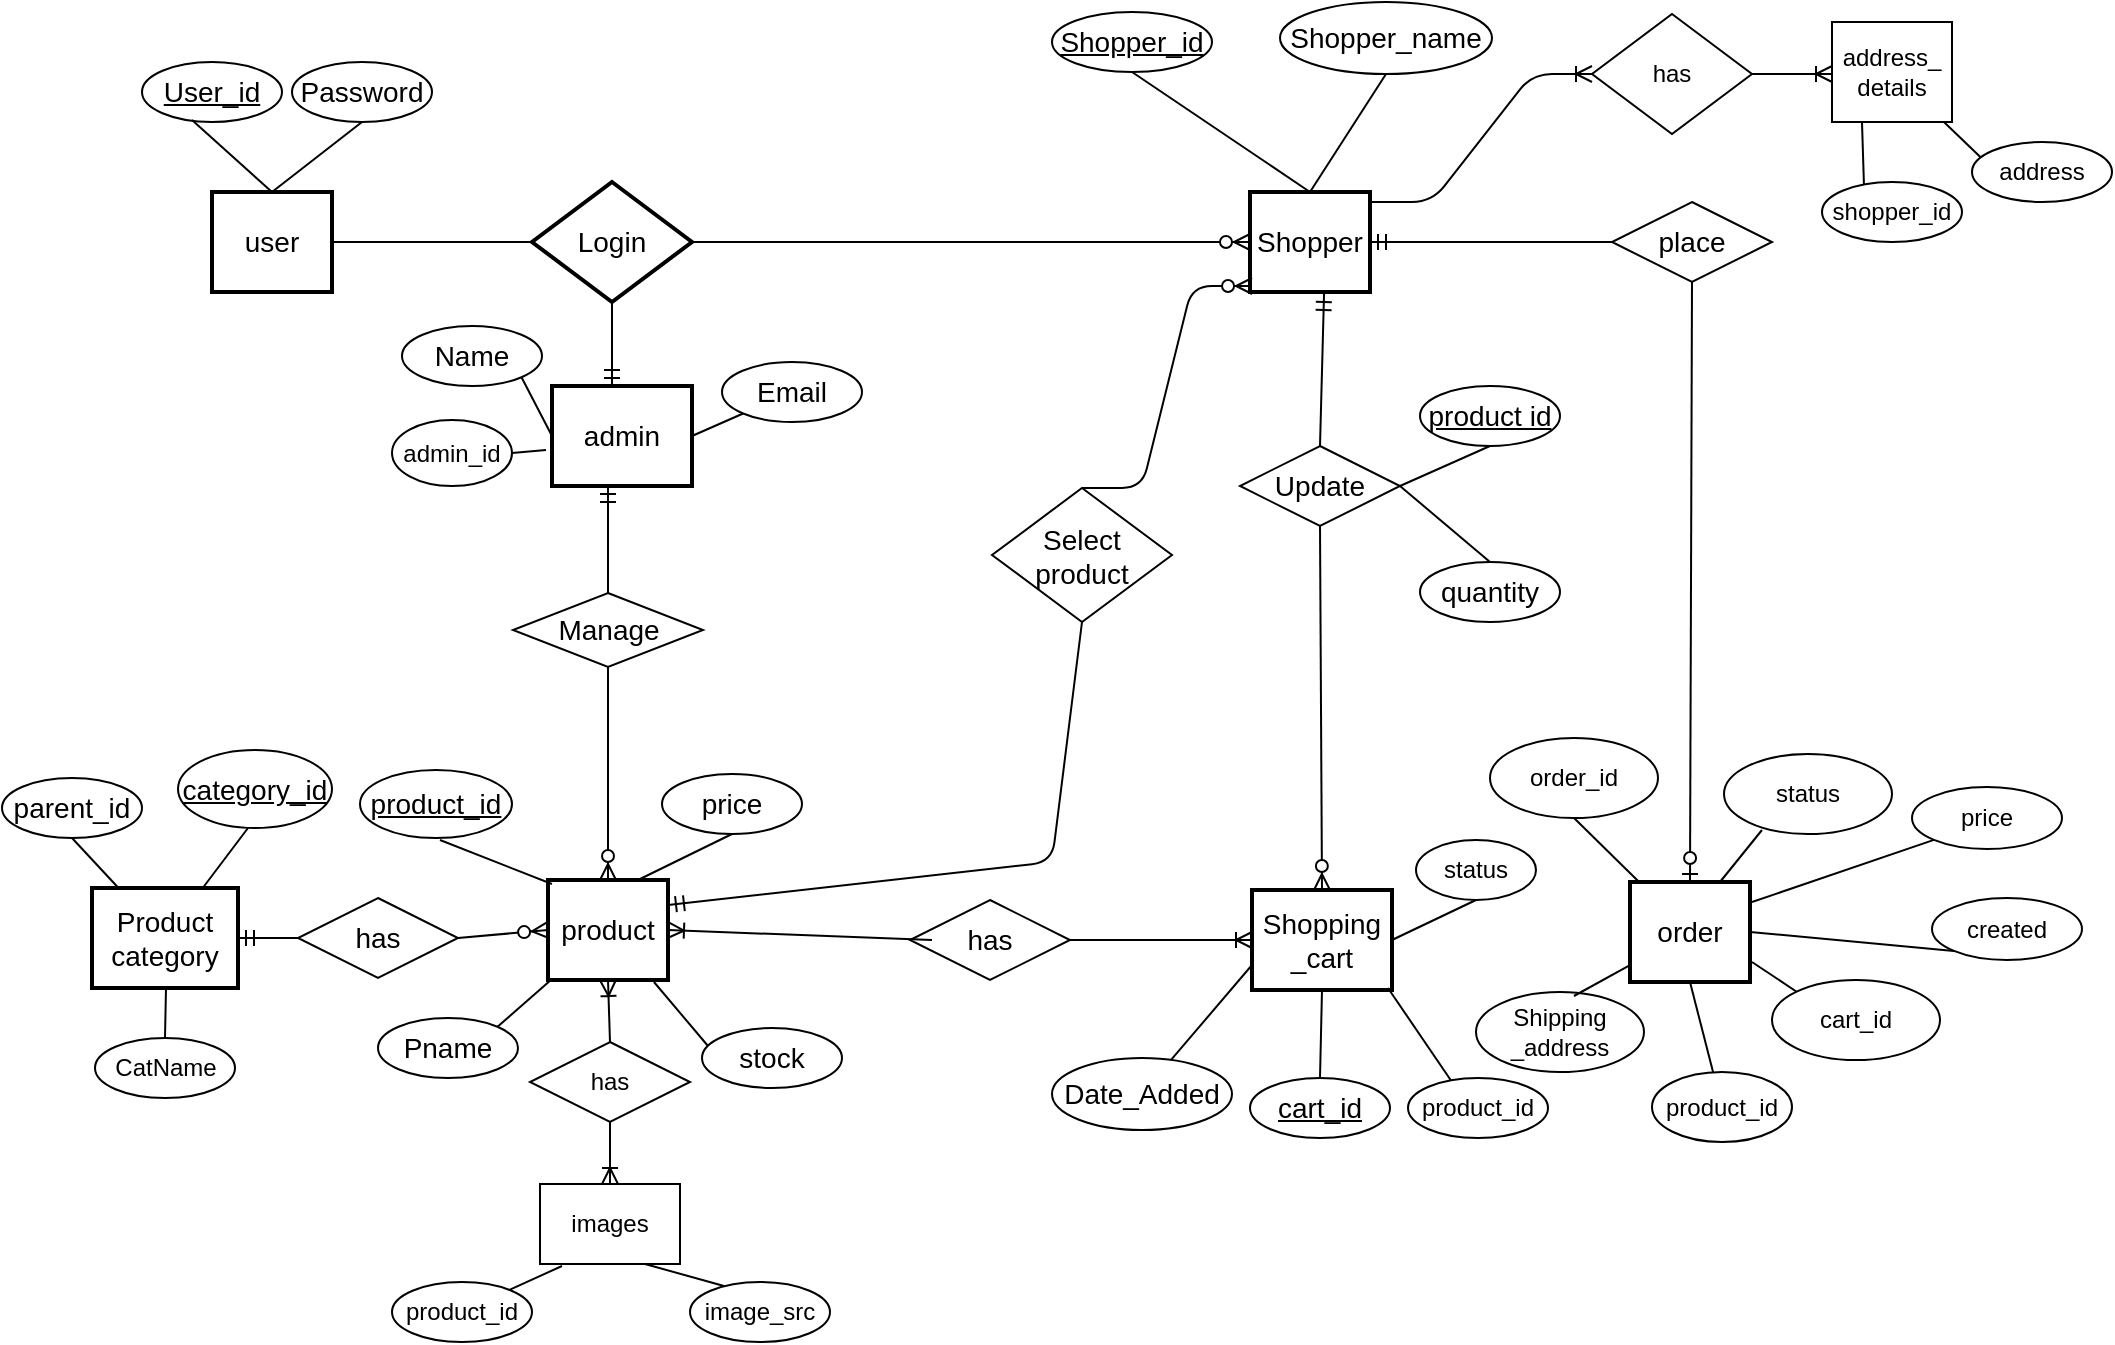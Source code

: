 <mxfile version="11.1.4" type="device"><diagram id="gS7jpQpvTUa63fedZIkj" name="Page-1"><mxGraphModel dx="1718" dy="484" grid="1" gridSize="10" guides="1" tooltips="1" connect="1" arrows="1" fold="1" page="1" pageScale="1" pageWidth="850" pageHeight="1100" math="0" shadow="0"><root><mxCell id="0"/><mxCell id="1" parent="0"/><mxCell id="2SPnDHDMHKQsemep0HU1-3" value="Login" style="shape=rhombus;strokeWidth=2;fontSize=14;perimeter=rhombusPerimeter;whiteSpace=wrap;html=1;align=center;fontSize=14;" parent="1" vertex="1"><mxGeometry x="220" y="110" width="80" height="60" as="geometry"/></mxCell><mxCell id="2SPnDHDMHKQsemep0HU1-4" value="user" style="strokeWidth=2;whiteSpace=wrap;html=1;align=center;fontSize=14;" parent="1" vertex="1"><mxGeometry x="60" y="115" width="60" height="50" as="geometry"/></mxCell><mxCell id="2SPnDHDMHKQsemep0HU1-8" value="&lt;u style=&quot;font-size: 14px;&quot;&gt;User_id&lt;/u&gt;" style="ellipse;whiteSpace=wrap;html=1;fontSize=14;" parent="1" vertex="1"><mxGeometry x="25" y="50" width="70" height="30" as="geometry"/></mxCell><mxCell id="2SPnDHDMHKQsemep0HU1-9" value="Password" style="ellipse;whiteSpace=wrap;html=1;fontSize=14;" parent="1" vertex="1"><mxGeometry x="100" y="50" width="70" height="30" as="geometry"/></mxCell><mxCell id="2SPnDHDMHKQsemep0HU1-15" value="Shopper" style="strokeWidth=2;whiteSpace=wrap;html=1;align=center;fontSize=14;" parent="1" vertex="1"><mxGeometry x="579" y="115" width="60" height="50" as="geometry"/></mxCell><mxCell id="2SPnDHDMHKQsemep0HU1-16" value="" style="edgeStyle=entityRelationEdgeStyle;fontSize=14;html=1;endArrow=ERzeroToMany;endFill=1;exitX=1;exitY=0.5;exitDx=0;exitDy=0;entryX=0;entryY=0.5;entryDx=0;entryDy=0;" parent="1" source="2SPnDHDMHKQsemep0HU1-3" target="2SPnDHDMHKQsemep0HU1-15" edge="1"><mxGeometry width="100" height="100" relative="1" as="geometry"><mxPoint x="310" y="190" as="sourcePoint"/><mxPoint x="410" y="90" as="targetPoint"/></mxGeometry></mxCell><mxCell id="2SPnDHDMHKQsemep0HU1-18" value="&lt;font style=&quot;font-size: 14px&quot;&gt;admin&lt;/font&gt;" style="strokeWidth=2;whiteSpace=wrap;html=1;align=center;fontSize=14;" parent="1" vertex="1"><mxGeometry x="230" y="212" width="70" height="50" as="geometry"/></mxCell><mxCell id="2SPnDHDMHKQsemep0HU1-25" value="Name" style="ellipse;whiteSpace=wrap;html=1;fontSize=14;" parent="1" vertex="1"><mxGeometry x="155" y="182" width="70" height="30" as="geometry"/></mxCell><mxCell id="2SPnDHDMHKQsemep0HU1-26" value="Email" style="ellipse;whiteSpace=wrap;html=1;fontSize=14;" parent="1" vertex="1"><mxGeometry x="315" y="200" width="70" height="30" as="geometry"/></mxCell><mxCell id="2SPnDHDMHKQsemep0HU1-30" value="&lt;u style=&quot;font-size: 14px;&quot;&gt;Shopper_id&lt;/u&gt;" style="ellipse;whiteSpace=wrap;html=1;fontSize=14;" parent="1" vertex="1"><mxGeometry x="480" y="25" width="80" height="30" as="geometry"/></mxCell><mxCell id="2SPnDHDMHKQsemep0HU1-32" value="&lt;font style=&quot;font-size: 14px;&quot;&gt;Shopper_name&lt;/font&gt;" style="ellipse;whiteSpace=wrap;html=1;fontSize=14;" parent="1" vertex="1"><mxGeometry x="594" y="20" width="106" height="36" as="geometry"/></mxCell><mxCell id="2SPnDHDMHKQsemep0HU1-36" value="Update" style="rhombus;whiteSpace=wrap;html=1;fontSize=14;" parent="1" vertex="1"><mxGeometry x="574" y="242" width="80" height="40" as="geometry"/></mxCell><mxCell id="2SPnDHDMHKQsemep0HU1-40" value="" style="fontSize=14;html=1;endArrow=ERmandOne;exitX=0.5;exitY=0;exitDx=0;exitDy=0;entryX=0.617;entryY=1.02;entryDx=0;entryDy=0;entryPerimeter=0;" parent="1" source="2SPnDHDMHKQsemep0HU1-36" target="2SPnDHDMHKQsemep0HU1-15" edge="1"><mxGeometry width="100" height="100" relative="1" as="geometry"><mxPoint x="445" y="215" as="sourcePoint"/><mxPoint x="505" y="165" as="targetPoint"/></mxGeometry></mxCell><mxCell id="2SPnDHDMHKQsemep0HU1-42" value="&lt;font style=&quot;font-size: 14px&quot;&gt;Shopping&lt;br&gt;_cart&lt;/font&gt;" style="strokeWidth=2;whiteSpace=wrap;html=1;align=center;fontSize=14;" parent="1" vertex="1"><mxGeometry x="580" y="464" width="70" height="50" as="geometry"/></mxCell><mxCell id="2SPnDHDMHKQsemep0HU1-44" value="" style="fontSize=14;html=1;endArrow=ERzeroToMany;endFill=1;exitX=0.5;exitY=1;exitDx=0;exitDy=0;entryX=0.5;entryY=0;entryDx=0;entryDy=0;" parent="1" source="2SPnDHDMHKQsemep0HU1-36" target="2SPnDHDMHKQsemep0HU1-42" edge="1"><mxGeometry width="100" height="100" relative="1" as="geometry"><mxPoint x="475" y="370" as="sourcePoint"/><mxPoint x="640" y="360" as="targetPoint"/></mxGeometry></mxCell><mxCell id="2SPnDHDMHKQsemep0HU1-46" value="has" style="rhombus;whiteSpace=wrap;html=1;fontSize=14;" parent="1" vertex="1"><mxGeometry x="409" y="469" width="80" height="40" as="geometry"/></mxCell><mxCell id="2SPnDHDMHKQsemep0HU1-47" value="&lt;font style=&quot;font-size: 14px;&quot;&gt;product&lt;/font&gt;" style="strokeWidth=2;whiteSpace=wrap;html=1;align=center;fontSize=14;" parent="1" vertex="1"><mxGeometry x="228" y="459" width="60" height="50" as="geometry"/></mxCell><mxCell id="2SPnDHDMHKQsemep0HU1-48" value="has" style="rhombus;whiteSpace=wrap;html=1;fontSize=14;" parent="1" vertex="1"><mxGeometry x="103" y="468" width="80" height="40" as="geometry"/></mxCell><mxCell id="2SPnDHDMHKQsemep0HU1-49" value="&lt;span style=&quot;font-size: 14px&quot;&gt;Product&lt;br&gt;category&lt;/span&gt;" style="strokeWidth=2;whiteSpace=wrap;html=1;align=center;fontSize=14;" parent="1" vertex="1"><mxGeometry y="463" width="73" height="50" as="geometry"/></mxCell><mxCell id="2SPnDHDMHKQsemep0HU1-50" value="Date_Added" style="ellipse;whiteSpace=wrap;html=1;fontSize=14;" parent="1" vertex="1"><mxGeometry x="480" y="548" width="90" height="36" as="geometry"/></mxCell><mxCell id="2SPnDHDMHKQsemep0HU1-51" value="&lt;u style=&quot;font-size: 14px;&quot;&gt;cart_id&lt;/u&gt;" style="ellipse;whiteSpace=wrap;html=1;fontSize=14;" parent="1" vertex="1"><mxGeometry x="579" y="558" width="70" height="30" as="geometry"/></mxCell><mxCell id="2SPnDHDMHKQsemep0HU1-55" value="" style="fontSize=14;html=1;endArrow=ERoneToMany;exitX=1;exitY=0.5;exitDx=0;exitDy=0;entryX=0;entryY=0.5;entryDx=0;entryDy=0;" parent="1" source="2SPnDHDMHKQsemep0HU1-46" target="2SPnDHDMHKQsemep0HU1-42" edge="1"><mxGeometry width="100" height="100" relative="1" as="geometry"><mxPoint x="398" y="558" as="sourcePoint"/><mxPoint x="498" y="458" as="targetPoint"/></mxGeometry></mxCell><mxCell id="2SPnDHDMHKQsemep0HU1-57" value="" style="fontSize=14;html=1;endArrow=ERoneToMany;entryX=1;entryY=0.5;entryDx=0;entryDy=0;exitX=0;exitY=0.5;exitDx=0;exitDy=0;" parent="1" target="2SPnDHDMHKQsemep0HU1-47" edge="1"><mxGeometry width="100" height="100" relative="1" as="geometry"><mxPoint x="420" y="489" as="sourcePoint"/><mxPoint x="289" y="538" as="targetPoint"/></mxGeometry></mxCell><mxCell id="2SPnDHDMHKQsemep0HU1-58" value="" style="fontSize=14;html=1;endArrow=ERzeroToMany;endFill=1;exitX=1;exitY=0.5;exitDx=0;exitDy=0;entryX=0;entryY=0.5;entryDx=0;entryDy=0;" parent="1" source="2SPnDHDMHKQsemep0HU1-48" target="2SPnDHDMHKQsemep0HU1-47" edge="1"><mxGeometry width="100" height="100" relative="1" as="geometry"><mxPoint x="123" y="648" as="sourcePoint"/><mxPoint x="223" y="548" as="targetPoint"/></mxGeometry></mxCell><mxCell id="2SPnDHDMHKQsemep0HU1-59" value="" style="fontSize=14;html=1;endArrow=ERmandOne;entryX=1;entryY=0.5;entryDx=0;entryDy=0;exitX=0;exitY=0.5;exitDx=0;exitDy=0;" parent="1" source="2SPnDHDMHKQsemep0HU1-48" target="2SPnDHDMHKQsemep0HU1-49" edge="1"><mxGeometry width="100" height="100" relative="1" as="geometry"><mxPoint x="113" y="648" as="sourcePoint"/><mxPoint x="213" y="548" as="targetPoint"/></mxGeometry></mxCell><mxCell id="2SPnDHDMHKQsemep0HU1-60" value="Pname" style="ellipse;whiteSpace=wrap;html=1;fontSize=14;" parent="1" vertex="1"><mxGeometry x="143" y="528" width="70" height="30" as="geometry"/></mxCell><mxCell id="2SPnDHDMHKQsemep0HU1-61" value="&lt;u style=&quot;font-size: 14px;&quot;&gt;product_id&lt;/u&gt;" style="ellipse;whiteSpace=wrap;html=1;fontSize=14;" parent="1" vertex="1"><mxGeometry x="134" y="404" width="76" height="34" as="geometry"/></mxCell><mxCell id="2SPnDHDMHKQsemep0HU1-62" value="price" style="ellipse;whiteSpace=wrap;html=1;fontSize=14;" parent="1" vertex="1"><mxGeometry x="285" y="406" width="70" height="30" as="geometry"/></mxCell><mxCell id="2SPnDHDMHKQsemep0HU1-63" value="stock" style="ellipse;whiteSpace=wrap;html=1;fontSize=14;" parent="1" vertex="1"><mxGeometry x="305" y="533" width="70" height="30" as="geometry"/></mxCell><mxCell id="2SPnDHDMHKQsemep0HU1-68" value="&lt;font style=&quot;font-size: 14px&quot;&gt;parent_id&lt;/font&gt;" style="ellipse;whiteSpace=wrap;html=1;" parent="1" vertex="1"><mxGeometry x="-45" y="408" width="70" height="30" as="geometry"/></mxCell><mxCell id="2SPnDHDMHKQsemep0HU1-69" value="CatName" style="ellipse;whiteSpace=wrap;html=1;" parent="1" vertex="1"><mxGeometry x="1.5" y="538" width="70" height="30" as="geometry"/></mxCell><mxCell id="2SPnDHDMHKQsemep0HU1-70" value="&lt;u style=&quot;font-size: 14px&quot;&gt;category_id&lt;/u&gt;" style="ellipse;whiteSpace=wrap;html=1;fontSize=14;" parent="1" vertex="1"><mxGeometry x="43" y="394" width="77" height="39" as="geometry"/></mxCell><mxCell id="2SPnDHDMHKQsemep0HU1-74" value="&lt;font style=&quot;font-size: 14px;&quot;&gt;place&lt;/font&gt;" style="rhombus;whiteSpace=wrap;html=1;fontSize=14;" parent="1" vertex="1"><mxGeometry x="760" y="120" width="80" height="40" as="geometry"/></mxCell><mxCell id="2SPnDHDMHKQsemep0HU1-75" value="&lt;font style=&quot;font-size: 14px;&quot;&gt;order&lt;/font&gt;" style="strokeWidth=2;whiteSpace=wrap;html=1;align=center;fontSize=14;" parent="1" vertex="1"><mxGeometry x="769" y="460" width="60" height="50" as="geometry"/></mxCell><mxCell id="2SPnDHDMHKQsemep0HU1-80" value="" style="fontSize=14;html=1;endArrow=ERmandOne;" parent="1" source="2SPnDHDMHKQsemep0HU1-3" edge="1"><mxGeometry width="100" height="100" relative="1" as="geometry"><mxPoint x="310" y="170" as="sourcePoint"/><mxPoint x="260" y="212" as="targetPoint"/></mxGeometry></mxCell><mxCell id="2SPnDHDMHKQsemep0HU1-83" value="Manage" style="rhombus;whiteSpace=wrap;html=1;fontSize=14;" parent="1" vertex="1"><mxGeometry x="210.5" y="315.5" width="95" height="37" as="geometry"/></mxCell><mxCell id="2SPnDHDMHKQsemep0HU1-88" value="" style="fontSize=14;html=1;endArrow=ERmandOne;exitX=0.5;exitY=0;exitDx=0;exitDy=0;entryX=0.4;entryY=1;entryDx=0;entryDy=0;entryPerimeter=0;" parent="1" source="2SPnDHDMHKQsemep0HU1-83" target="2SPnDHDMHKQsemep0HU1-18" edge="1"><mxGeometry width="100" height="100" relative="1" as="geometry"><mxPoint x="259" y="312" as="sourcePoint"/><mxPoint x="255.866" y="270" as="targetPoint"/></mxGeometry></mxCell><mxCell id="2SPnDHDMHKQsemep0HU1-95" value="" style="fontSize=14;html=1;endArrow=ERzeroToOne;endFill=1;exitX=0.5;exitY=1;exitDx=0;exitDy=0;entryX=0.5;entryY=0;entryDx=0;entryDy=0;" parent="1" source="2SPnDHDMHKQsemep0HU1-74" target="2SPnDHDMHKQsemep0HU1-75" edge="1"><mxGeometry width="100" height="100" relative="1" as="geometry"><mxPoint x="720" y="460" as="sourcePoint"/><mxPoint x="880" y="200" as="targetPoint"/></mxGeometry></mxCell><mxCell id="2SPnDHDMHKQsemep0HU1-101" style="edgeStyle=none;rounded=0;orthogonalLoop=1;jettySize=auto;html=1;entryX=0.5;entryY=0;entryDx=0;entryDy=0;fontSize=14;" parent="1" source="2SPnDHDMHKQsemep0HU1-47" target="2SPnDHDMHKQsemep0HU1-47" edge="1"><mxGeometry relative="1" as="geometry"/></mxCell><mxCell id="2SPnDHDMHKQsemep0HU1-102" style="edgeStyle=none;rounded=0;orthogonalLoop=1;jettySize=auto;html=1;entryX=0.5;entryY=0;entryDx=0;entryDy=0;fontSize=14;" parent="1" source="2SPnDHDMHKQsemep0HU1-47" target="2SPnDHDMHKQsemep0HU1-47" edge="1"><mxGeometry relative="1" as="geometry"/></mxCell><mxCell id="2SPnDHDMHKQsemep0HU1-114" value="" style="fontSize=14;html=1;endArrow=ERmandOne;exitX=0;exitY=0.5;exitDx=0;exitDy=0;entryX=1;entryY=0.5;entryDx=0;entryDy=0;" parent="1" source="2SPnDHDMHKQsemep0HU1-74" target="2SPnDHDMHKQsemep0HU1-15" edge="1"><mxGeometry width="100" height="100" relative="1" as="geometry"><mxPoint x="810" y="140" as="sourcePoint"/><mxPoint x="738" y="40" as="targetPoint"/></mxGeometry></mxCell><mxCell id="2SPnDHDMHKQsemep0HU1-115" value="Select&lt;br style=&quot;font-size: 14px;&quot;&gt;product" style="rhombus;whiteSpace=wrap;html=1;fontSize=14;" parent="1" vertex="1"><mxGeometry x="450" y="263" width="90" height="67" as="geometry"/></mxCell><mxCell id="2SPnDHDMHKQsemep0HU1-119" value="" style="fontSize=14;html=1;endArrow=ERmandOne;exitX=0.5;exitY=1;exitDx=0;exitDy=0;entryX=1;entryY=0.25;entryDx=0;entryDy=0;" parent="1" source="2SPnDHDMHKQsemep0HU1-115" target="2SPnDHDMHKQsemep0HU1-47" edge="1"><mxGeometry width="100" height="100" relative="1" as="geometry"><mxPoint x="460" y="490" as="sourcePoint"/><mxPoint x="450" y="470" as="targetPoint"/><Array as="points"><mxPoint x="480" y="450"/></Array></mxGeometry></mxCell><mxCell id="2SPnDHDMHKQsemep0HU1-120" value="" style="edgeStyle=entityRelationEdgeStyle;fontSize=14;html=1;endArrow=ERzeroToMany;endFill=1;entryX=0.017;entryY=0.94;entryDx=0;entryDy=0;entryPerimeter=0;exitX=0.5;exitY=0;exitDx=0;exitDy=0;" parent="1" source="2SPnDHDMHKQsemep0HU1-115" target="2SPnDHDMHKQsemep0HU1-15" edge="1"><mxGeometry width="100" height="100" relative="1" as="geometry"><mxPoint x="450" y="270" as="sourcePoint"/><mxPoint x="550" y="170" as="targetPoint"/></mxGeometry></mxCell><mxCell id="2SPnDHDMHKQsemep0HU1-121" value="&lt;font style=&quot;font-size: 14px;&quot;&gt;&lt;u style=&quot;font-size: 14px;&quot;&gt;product id&lt;/u&gt;&lt;/font&gt;" style="ellipse;whiteSpace=wrap;html=1;fontSize=14;" parent="1" vertex="1"><mxGeometry x="664" y="212" width="70" height="30" as="geometry"/></mxCell><mxCell id="2SPnDHDMHKQsemep0HU1-122" value="&lt;font style=&quot;font-size: 14px;&quot;&gt;quantity&lt;/font&gt;" style="ellipse;whiteSpace=wrap;html=1;fontSize=14;" parent="1" vertex="1"><mxGeometry x="664" y="300" width="70" height="30" as="geometry"/></mxCell><mxCell id="2SPnDHDMHKQsemep0HU1-127" value="" style="endArrow=none;html=1;exitX=1;exitY=0.5;exitDx=0;exitDy=0;entryX=0.5;entryY=1;entryDx=0;entryDy=0;fontSize=14;" parent="1" source="2SPnDHDMHKQsemep0HU1-36" target="2SPnDHDMHKQsemep0HU1-121" edge="1"><mxGeometry width="50" height="50" relative="1" as="geometry"><mxPoint x="670" y="300" as="sourcePoint"/><mxPoint x="720" y="250" as="targetPoint"/></mxGeometry></mxCell><mxCell id="2SPnDHDMHKQsemep0HU1-128" value="" style="endArrow=none;html=1;exitX=1;exitY=0.5;exitDx=0;exitDy=0;entryX=0.5;entryY=0;entryDx=0;entryDy=0;fontSize=14;" parent="1" source="2SPnDHDMHKQsemep0HU1-36" target="2SPnDHDMHKQsemep0HU1-122" edge="1"><mxGeometry width="50" height="50" relative="1" as="geometry"><mxPoint x="670" y="320" as="sourcePoint"/><mxPoint x="720" y="270" as="targetPoint"/></mxGeometry></mxCell><mxCell id="2SPnDHDMHKQsemep0HU1-129" value="" style="endArrow=none;html=1;exitX=0.5;exitY=0;exitDx=0;exitDy=0;entryX=0.357;entryY=0.967;entryDx=0;entryDy=0;entryPerimeter=0;fontSize=14;" parent="1" source="2SPnDHDMHKQsemep0HU1-4" target="2SPnDHDMHKQsemep0HU1-8" edge="1"><mxGeometry width="50" height="50" relative="1" as="geometry"><mxPoint x="40" y="130" as="sourcePoint"/><mxPoint x="90" y="80" as="targetPoint"/></mxGeometry></mxCell><mxCell id="2SPnDHDMHKQsemep0HU1-130" value="" style="endArrow=none;html=1;exitX=0.5;exitY=0;exitDx=0;exitDy=0;fontSize=14;" parent="1" source="2SPnDHDMHKQsemep0HU1-4" edge="1"><mxGeometry width="50" height="50" relative="1" as="geometry"><mxPoint x="90" y="110" as="sourcePoint"/><mxPoint x="135" y="80" as="targetPoint"/></mxGeometry></mxCell><mxCell id="2SPnDHDMHKQsemep0HU1-131" value="" style="endArrow=none;html=1;exitX=1;exitY=0.5;exitDx=0;exitDy=0;fontSize=14;" parent="1" source="2SPnDHDMHKQsemep0HU1-18" target="2SPnDHDMHKQsemep0HU1-26" edge="1"><mxGeometry width="50" height="50" relative="1" as="geometry"><mxPoint x="320" y="240" as="sourcePoint"/><mxPoint x="279.99" y="204.01" as="targetPoint"/></mxGeometry></mxCell><mxCell id="2SPnDHDMHKQsemep0HU1-132" value="" style="endArrow=none;html=1;exitX=0;exitY=0.5;exitDx=0;exitDy=0;entryX=1;entryY=1;entryDx=0;entryDy=0;fontSize=14;" parent="1" source="2SPnDHDMHKQsemep0HU1-18" target="2SPnDHDMHKQsemep0HU1-25" edge="1"><mxGeometry width="50" height="50" relative="1" as="geometry"><mxPoint x="190" y="230" as="sourcePoint"/><mxPoint x="149.99" y="194.01" as="targetPoint"/></mxGeometry></mxCell><mxCell id="2SPnDHDMHKQsemep0HU1-135" value="" style="endArrow=none;html=1;exitX=0;exitY=0.5;exitDx=0;exitDy=0;entryX=1;entryY=0.5;entryDx=0;entryDy=0;fontSize=14;" parent="1" source="2SPnDHDMHKQsemep0HU1-3" target="2SPnDHDMHKQsemep0HU1-4" edge="1"><mxGeometry width="50" height="50" relative="1" as="geometry"><mxPoint x="160" y="140" as="sourcePoint"/><mxPoint x="119.99" y="104.01" as="targetPoint"/></mxGeometry></mxCell><mxCell id="2SPnDHDMHKQsemep0HU1-136" value="" style="endArrow=none;html=1;exitX=0.5;exitY=0;exitDx=0;exitDy=0;entryX=0.5;entryY=1;entryDx=0;entryDy=0;fontSize=14;" parent="1" source="2SPnDHDMHKQsemep0HU1-51" target="2SPnDHDMHKQsemep0HU1-42" edge="1"><mxGeometry width="50" height="50" relative="1" as="geometry"><mxPoint x="609" y="519" as="sourcePoint"/><mxPoint x="568.99" y="483.01" as="targetPoint"/></mxGeometry></mxCell><mxCell id="2SPnDHDMHKQsemep0HU1-137" value="" style="endArrow=none;html=1;entryX=0;entryY=0.75;entryDx=0;entryDy=0;fontSize=14;" parent="1" source="2SPnDHDMHKQsemep0HU1-50" target="2SPnDHDMHKQsemep0HU1-42" edge="1"><mxGeometry width="50" height="50" relative="1" as="geometry"><mxPoint x="549" y="519" as="sourcePoint"/><mxPoint x="508.99" y="483.01" as="targetPoint"/></mxGeometry></mxCell><mxCell id="2SPnDHDMHKQsemep0HU1-138" value="" style="endArrow=none;html=1;exitX=0.033;exitY=0.04;exitDx=0;exitDy=0;exitPerimeter=0;fontSize=14;" parent="1" source="2SPnDHDMHKQsemep0HU1-47" edge="1"><mxGeometry width="50" height="50" relative="1" as="geometry"><mxPoint x="194" y="449" as="sourcePoint"/><mxPoint x="174" y="439" as="targetPoint"/></mxGeometry></mxCell><mxCell id="2SPnDHDMHKQsemep0HU1-141" value="" style="endArrow=none;html=1;exitX=0.75;exitY=0;exitDx=0;exitDy=0;entryX=0.5;entryY=1;entryDx=0;entryDy=0;fontSize=14;" parent="1" source="2SPnDHDMHKQsemep0HU1-47" target="2SPnDHDMHKQsemep0HU1-62" edge="1"><mxGeometry width="50" height="50" relative="1" as="geometry"><mxPoint x="264" y="409" as="sourcePoint"/><mxPoint x="223.99" y="373.01" as="targetPoint"/></mxGeometry></mxCell><mxCell id="2SPnDHDMHKQsemep0HU1-142" value="" style="endArrow=none;html=1;exitX=0.043;exitY=0.3;exitDx=0;exitDy=0;entryX=0.883;entryY=1.02;entryDx=0;entryDy=0;fontSize=14;exitPerimeter=0;entryPerimeter=0;" parent="1" source="2SPnDHDMHKQsemep0HU1-63" target="2SPnDHDMHKQsemep0HU1-47" edge="1"><mxGeometry width="50" height="50" relative="1" as="geometry"><mxPoint x="283" y="548" as="sourcePoint"/><mxPoint x="223.99" y="493.01" as="targetPoint"/></mxGeometry></mxCell><mxCell id="2SPnDHDMHKQsemep0HU1-143" value="" style="endArrow=none;html=1;exitX=1;exitY=0;exitDx=0;exitDy=0;fontSize=14;" parent="1" source="2SPnDHDMHKQsemep0HU1-60" target="2SPnDHDMHKQsemep0HU1-47" edge="1"><mxGeometry width="50" height="50" relative="1" as="geometry"><mxPoint x="204" y="509" as="sourcePoint"/><mxPoint x="163.99" y="473.01" as="targetPoint"/></mxGeometry></mxCell><mxCell id="2SPnDHDMHKQsemep0HU1-144" value="" style="endArrow=none;html=1;entryX=0.5;entryY=1;entryDx=0;entryDy=0;fontSize=14;" parent="1" source="2SPnDHDMHKQsemep0HU1-49" edge="1"><mxGeometry width="50" height="50" relative="1" as="geometry"><mxPoint x="84" y="439" as="sourcePoint"/><mxPoint x="78" y="433" as="targetPoint"/></mxGeometry></mxCell><mxCell id="2SPnDHDMHKQsemep0HU1-145" value="" style="endArrow=none;html=1;fontSize=14;entryX=0.5;entryY=1;entryDx=0;entryDy=0;" parent="1" source="2SPnDHDMHKQsemep0HU1-49" target="2SPnDHDMHKQsemep0HU1-68" edge="1"><mxGeometry width="50" height="50" relative="1" as="geometry"><mxPoint x="-16" y="449" as="sourcePoint"/><mxPoint x="-16" y="439" as="targetPoint"/></mxGeometry></mxCell><mxCell id="2SPnDHDMHKQsemep0HU1-146" value="" style="endArrow=none;html=1;exitX=0.5;exitY=0;exitDx=0;exitDy=0;fontSize=14;" parent="1" source="2SPnDHDMHKQsemep0HU1-69" edge="1"><mxGeometry width="50" height="50" relative="1" as="geometry"><mxPoint x="-26" y="509" as="sourcePoint"/><mxPoint x="37" y="513" as="targetPoint"/></mxGeometry></mxCell><mxCell id="2SPnDHDMHKQsemep0HU1-147" value="" style="endArrow=none;html=1;exitX=0.5;exitY=0;exitDx=0;exitDy=0;entryX=0.5;entryY=1;entryDx=0;entryDy=0;fontSize=14;" parent="1" source="2SPnDHDMHKQsemep0HU1-15" target="2SPnDHDMHKQsemep0HU1-30" edge="1"><mxGeometry width="50" height="50" relative="1" as="geometry"><mxPoint x="530" y="80" as="sourcePoint"/><mxPoint x="489.99" y="44.01" as="targetPoint"/></mxGeometry></mxCell><mxCell id="2SPnDHDMHKQsemep0HU1-148" value="" style="endArrow=none;html=1;entryX=0.5;entryY=1;entryDx=0;entryDy=0;fontSize=14;" parent="1" target="2SPnDHDMHKQsemep0HU1-32" edge="1"><mxGeometry width="50" height="50" relative="1" as="geometry"><mxPoint x="609" y="115" as="sourcePoint"/><mxPoint x="579.99" y="34.01" as="targetPoint"/></mxGeometry></mxCell><mxCell id="2SPnDHDMHKQsemep0HU1-157" style="edgeStyle=none;rounded=0;orthogonalLoop=1;jettySize=auto;html=1;exitX=0;exitY=1;exitDx=0;exitDy=0;fontSize=14;" parent="1" edge="1"><mxGeometry relative="1" as="geometry"><mxPoint x="721.716" y="74.385" as="sourcePoint"/><mxPoint x="721.56" y="74.283" as="targetPoint"/></mxGeometry></mxCell><mxCell id="2SPnDHDMHKQsemep0HU1-160" value="" style="fontSize=14;html=1;endArrow=ERzeroToMany;endFill=1;entryX=0.5;entryY=0;entryDx=0;entryDy=0;exitX=0.5;exitY=1;exitDx=0;exitDy=0;" parent="1" source="2SPnDHDMHKQsemep0HU1-83" target="2SPnDHDMHKQsemep0HU1-47" edge="1"><mxGeometry width="100" height="100" relative="1" as="geometry"><mxPoint x="258" y="475" as="sourcePoint"/><mxPoint x="278" y="519" as="targetPoint"/></mxGeometry></mxCell><mxCell id="kAUqNcMAtLJECuF8yTPF-1" value="order_id" style="ellipse;whiteSpace=wrap;html=1;" parent="1" vertex="1"><mxGeometry x="699" y="388" width="84" height="40" as="geometry"/></mxCell><mxCell id="kAUqNcMAtLJECuF8yTPF-2" value="status" style="ellipse;whiteSpace=wrap;html=1;" parent="1" vertex="1"><mxGeometry x="816" y="396" width="84" height="40" as="geometry"/></mxCell><mxCell id="kAUqNcMAtLJECuF8yTPF-3" value="cart_id" style="ellipse;whiteSpace=wrap;html=1;" parent="1" vertex="1"><mxGeometry x="840" y="509" width="84" height="40" as="geometry"/></mxCell><mxCell id="kAUqNcMAtLJECuF8yTPF-4" value="Shipping&lt;br&gt;_address" style="ellipse;whiteSpace=wrap;html=1;" parent="1" vertex="1"><mxGeometry x="692" y="515" width="84" height="40" as="geometry"/></mxCell><mxCell id="kAUqNcMAtLJECuF8yTPF-5" value="" style="endArrow=none;html=1;entryX=0.5;entryY=1;entryDx=0;entryDy=0;" parent="1" source="2SPnDHDMHKQsemep0HU1-75" target="kAUqNcMAtLJECuF8yTPF-1" edge="1"><mxGeometry width="50" height="50" relative="1" as="geometry"><mxPoint x="740" y="500" as="sourcePoint"/><mxPoint x="730" y="430" as="targetPoint"/></mxGeometry></mxCell><mxCell id="kAUqNcMAtLJECuF8yTPF-7" value="" style="endArrow=none;html=1;entryX=0.226;entryY=0.95;entryDx=0;entryDy=0;entryPerimeter=0;exitX=0.75;exitY=0;exitDx=0;exitDy=0;" parent="1" source="2SPnDHDMHKQsemep0HU1-75" target="kAUqNcMAtLJECuF8yTPF-2" edge="1"><mxGeometry width="50" height="50" relative="1" as="geometry"><mxPoint x="830" y="480" as="sourcePoint"/><mxPoint x="880" y="430" as="targetPoint"/></mxGeometry></mxCell><mxCell id="kAUqNcMAtLJECuF8yTPF-8" value="" style="endArrow=none;html=1;entryX=0.583;entryY=0.05;entryDx=0;entryDy=0;entryPerimeter=0;" parent="1" source="2SPnDHDMHKQsemep0HU1-75" target="kAUqNcMAtLJECuF8yTPF-4" edge="1"><mxGeometry width="50" height="50" relative="1" as="geometry"><mxPoint x="698.289" y="535" as="sourcePoint"/><mxPoint x="698.289" y="485" as="targetPoint"/></mxGeometry></mxCell><mxCell id="kAUqNcMAtLJECuF8yTPF-9" value="" style="endArrow=none;html=1;exitX=0;exitY=0;exitDx=0;exitDy=0;" parent="1" source="kAUqNcMAtLJECuF8yTPF-3" edge="1"><mxGeometry width="50" height="50" relative="1" as="geometry"><mxPoint x="860" y="530" as="sourcePoint"/><mxPoint x="830" y="500" as="targetPoint"/></mxGeometry></mxCell><mxCell id="kAUqNcMAtLJECuF8yTPF-10" value="admin_id" style="ellipse;whiteSpace=wrap;html=1;" parent="1" vertex="1"><mxGeometry x="150" y="229" width="60" height="33" as="geometry"/></mxCell><mxCell id="kAUqNcMAtLJECuF8yTPF-11" value="" style="endArrow=none;html=1;exitX=1;exitY=0.5;exitDx=0;exitDy=0;" parent="1" source="kAUqNcMAtLJECuF8yTPF-10" edge="1"><mxGeometry width="50" height="50" relative="1" as="geometry"><mxPoint x="190" y="290" as="sourcePoint"/><mxPoint x="227" y="244" as="targetPoint"/></mxGeometry></mxCell><mxCell id="kAUqNcMAtLJECuF8yTPF-14" value="has" style="rhombus;whiteSpace=wrap;html=1;" parent="1" vertex="1"><mxGeometry x="219" y="540" width="80" height="40" as="geometry"/></mxCell><mxCell id="kAUqNcMAtLJECuF8yTPF-15" value="images" style="rounded=0;whiteSpace=wrap;html=1;" parent="1" vertex="1"><mxGeometry x="224" y="611" width="70" height="40" as="geometry"/></mxCell><mxCell id="kAUqNcMAtLJECuF8yTPF-17" value="" style="fontSize=12;html=1;endArrow=ERoneToMany;entryX=0.5;entryY=1;entryDx=0;entryDy=0;exitX=0.5;exitY=0;exitDx=0;exitDy=0;" parent="1" source="kAUqNcMAtLJECuF8yTPF-14" target="2SPnDHDMHKQsemep0HU1-47" edge="1"><mxGeometry width="100" height="100" relative="1" as="geometry"><mxPoint x="220" y="630" as="sourcePoint"/><mxPoint x="320" y="530" as="targetPoint"/></mxGeometry></mxCell><mxCell id="kAUqNcMAtLJECuF8yTPF-19" value="" style="fontSize=12;html=1;endArrow=ERoneToMany;entryX=0.5;entryY=0;entryDx=0;entryDy=0;exitX=0.5;exitY=1;exitDx=0;exitDy=0;" parent="1" source="kAUqNcMAtLJECuF8yTPF-14" target="kAUqNcMAtLJECuF8yTPF-15" edge="1"><mxGeometry width="100" height="100" relative="1" as="geometry"><mxPoint x="100" y="680" as="sourcePoint"/><mxPoint x="200" y="580" as="targetPoint"/></mxGeometry></mxCell><mxCell id="kAUqNcMAtLJECuF8yTPF-20" value="product_id" style="ellipse;whiteSpace=wrap;html=1;" parent="1" vertex="1"><mxGeometry x="150" y="660" width="70" height="30" as="geometry"/></mxCell><mxCell id="kAUqNcMAtLJECuF8yTPF-21" value="image_src" style="ellipse;whiteSpace=wrap;html=1;" parent="1" vertex="1"><mxGeometry x="299" y="660" width="70" height="30" as="geometry"/></mxCell><mxCell id="kAUqNcMAtLJECuF8yTPF-22" value="" style="endArrow=none;html=1;entryX=0.157;entryY=1.025;entryDx=0;entryDy=0;entryPerimeter=0;" parent="1" source="kAUqNcMAtLJECuF8yTPF-20" target="kAUqNcMAtLJECuF8yTPF-15" edge="1"><mxGeometry width="50" height="50" relative="1" as="geometry"><mxPoint x="190" y="690" as="sourcePoint"/><mxPoint x="240" y="650" as="targetPoint"/></mxGeometry></mxCell><mxCell id="kAUqNcMAtLJECuF8yTPF-23" value="" style="endArrow=none;html=1;entryX=0.75;entryY=1;entryDx=0;entryDy=0;exitX=0.243;exitY=0.067;exitDx=0;exitDy=0;exitPerimeter=0;" parent="1" source="kAUqNcMAtLJECuF8yTPF-21" target="kAUqNcMAtLJECuF8yTPF-15" edge="1"><mxGeometry width="50" height="50" relative="1" as="geometry"><mxPoint x="310" y="670" as="sourcePoint"/><mxPoint x="360" y="620" as="targetPoint"/></mxGeometry></mxCell><mxCell id="kAUqNcMAtLJECuF8yTPF-24" value="" style="edgeStyle=entityRelationEdgeStyle;fontSize=12;html=1;endArrow=ERoneToMany;entryX=0;entryY=0.5;entryDx=0;entryDy=0;" parent="1" target="kAUqNcMAtLJECuF8yTPF-25" edge="1"><mxGeometry width="100" height="100" relative="1" as="geometry"><mxPoint x="640" y="120" as="sourcePoint"/><mxPoint x="750" y="60" as="targetPoint"/></mxGeometry></mxCell><mxCell id="kAUqNcMAtLJECuF8yTPF-25" value="has" style="rhombus;whiteSpace=wrap;html=1;" parent="1" vertex="1"><mxGeometry x="750" y="26" width="80" height="60" as="geometry"/></mxCell><mxCell id="kAUqNcMAtLJECuF8yTPF-26" value="" style="fontSize=12;html=1;endArrow=ERoneToMany;exitX=1;exitY=0.5;exitDx=0;exitDy=0;" parent="1" source="kAUqNcMAtLJECuF8yTPF-25" edge="1"><mxGeometry width="100" height="100" relative="1" as="geometry"><mxPoint x="840" y="110" as="sourcePoint"/><mxPoint x="870" y="56" as="targetPoint"/></mxGeometry></mxCell><mxCell id="kAUqNcMAtLJECuF8yTPF-28" value="address_&lt;br&gt;details" style="rounded=0;whiteSpace=wrap;html=1;" parent="1" vertex="1"><mxGeometry x="870" y="30" width="60" height="50" as="geometry"/></mxCell><mxCell id="kAUqNcMAtLJECuF8yTPF-29" value="" style="endArrow=none;html=1;entryX=0.25;entryY=1;entryDx=0;entryDy=0;exitX=0.3;exitY=0.075;exitDx=0;exitDy=0;exitPerimeter=0;" parent="1" source="kAUqNcMAtLJECuF8yTPF-30" target="kAUqNcMAtLJECuF8yTPF-28" edge="1"><mxGeometry width="50" height="50" relative="1" as="geometry"><mxPoint x="885" y="110" as="sourcePoint"/><mxPoint x="980" y="80" as="targetPoint"/></mxGeometry></mxCell><mxCell id="kAUqNcMAtLJECuF8yTPF-30" value="shopper_id" style="ellipse;whiteSpace=wrap;html=1;" parent="1" vertex="1"><mxGeometry x="865" y="110" width="70" height="30" as="geometry"/></mxCell><mxCell id="kAUqNcMAtLJECuF8yTPF-31" value="" style="endArrow=none;html=1;exitX=0.067;exitY=0.267;exitDx=0;exitDy=0;exitPerimeter=0;" parent="1" source="kAUqNcMAtLJECuF8yTPF-32" target="kAUqNcMAtLJECuF8yTPF-28" edge="1"><mxGeometry width="50" height="50" relative="1" as="geometry"><mxPoint x="950" y="100" as="sourcePoint"/><mxPoint x="990" y="70" as="targetPoint"/></mxGeometry></mxCell><mxCell id="kAUqNcMAtLJECuF8yTPF-32" value="address" style="ellipse;whiteSpace=wrap;html=1;" parent="1" vertex="1"><mxGeometry x="940" y="90" width="70" height="30" as="geometry"/></mxCell><mxCell id="kAUqNcMAtLJECuF8yTPF-33" value="" style="endArrow=none;html=1;entryX=0.971;entryY=0.98;entryDx=0;entryDy=0;entryPerimeter=0;" parent="1" target="2SPnDHDMHKQsemep0HU1-42" edge="1"><mxGeometry width="50" height="50" relative="1" as="geometry"><mxPoint x="680" y="560" as="sourcePoint"/><mxPoint x="680" y="510" as="targetPoint"/></mxGeometry></mxCell><mxCell id="kAUqNcMAtLJECuF8yTPF-34" value="product_id" style="ellipse;whiteSpace=wrap;html=1;" parent="1" vertex="1"><mxGeometry x="658" y="558" width="70" height="30" as="geometry"/></mxCell><mxCell id="kAUqNcMAtLJECuF8yTPF-35" value="price" style="ellipse;whiteSpace=wrap;html=1;" parent="1" vertex="1"><mxGeometry x="910" y="412.5" width="75" height="31" as="geometry"/></mxCell><mxCell id="kAUqNcMAtLJECuF8yTPF-36" value="created" style="ellipse;whiteSpace=wrap;html=1;" parent="1" vertex="1"><mxGeometry x="920" y="468" width="75" height="31" as="geometry"/></mxCell><mxCell id="kAUqNcMAtLJECuF8yTPF-37" value="" style="endArrow=none;html=1;entryX=0;entryY=1;entryDx=0;entryDy=0;" parent="1" target="kAUqNcMAtLJECuF8yTPF-35" edge="1"><mxGeometry width="50" height="50" relative="1" as="geometry"><mxPoint x="830" y="470" as="sourcePoint"/><mxPoint x="890" y="450" as="targetPoint"/></mxGeometry></mxCell><mxCell id="kAUqNcMAtLJECuF8yTPF-38" value="" style="endArrow=none;html=1;exitX=1;exitY=0.5;exitDx=0;exitDy=0;entryX=0;entryY=1;entryDx=0;entryDy=0;" parent="1" source="2SPnDHDMHKQsemep0HU1-75" target="kAUqNcMAtLJECuF8yTPF-36" edge="1"><mxGeometry width="50" height="50" relative="1" as="geometry"><mxPoint x="940" y="550" as="sourcePoint"/><mxPoint x="990" y="500" as="targetPoint"/></mxGeometry></mxCell><mxCell id="kAUqNcMAtLJECuF8yTPF-39" value="product_id" style="ellipse;whiteSpace=wrap;html=1;" parent="1" vertex="1"><mxGeometry x="780" y="555" width="70" height="35" as="geometry"/></mxCell><mxCell id="kAUqNcMAtLJECuF8yTPF-40" value="" style="endArrow=none;html=1;entryX=0.5;entryY=1;entryDx=0;entryDy=0;" parent="1" source="kAUqNcMAtLJECuF8yTPF-39" target="2SPnDHDMHKQsemep0HU1-75" edge="1"><mxGeometry width="50" height="50" relative="1" as="geometry"><mxPoint x="770" y="570" as="sourcePoint"/><mxPoint x="820" y="520" as="targetPoint"/></mxGeometry></mxCell><mxCell id="nvnCwfN4t6qlSTeXlZRn-1" value="status" style="ellipse;whiteSpace=wrap;html=1;" vertex="1" parent="1"><mxGeometry x="662" y="439" width="60" height="30" as="geometry"/></mxCell><mxCell id="nvnCwfN4t6qlSTeXlZRn-2" value="" style="endArrow=none;html=1;exitX=1;exitY=0.5;exitDx=0;exitDy=0;entryX=0.5;entryY=1;entryDx=0;entryDy=0;" edge="1" parent="1" source="2SPnDHDMHKQsemep0HU1-42" target="nvnCwfN4t6qlSTeXlZRn-1"><mxGeometry width="50" height="50" relative="1" as="geometry"><mxPoint x="650" y="500" as="sourcePoint"/><mxPoint x="680" y="460" as="targetPoint"/></mxGeometry></mxCell></root></mxGraphModel></diagram></mxfile>
